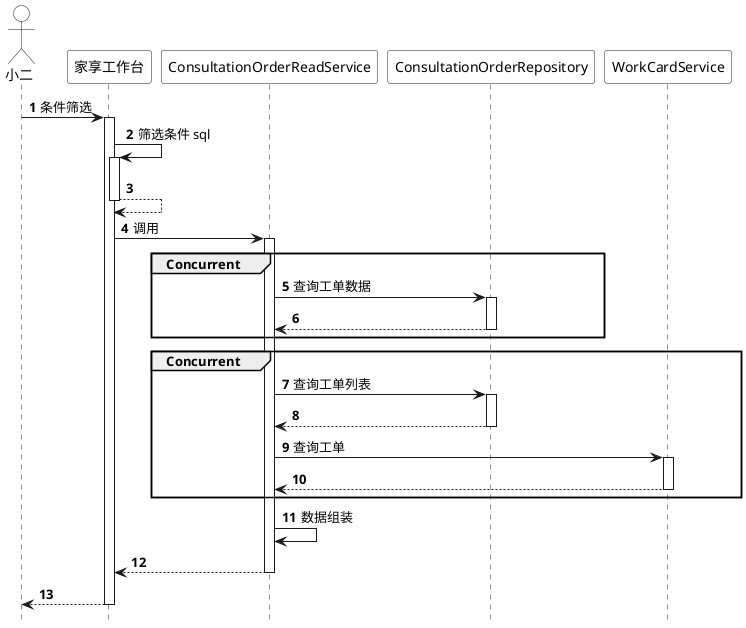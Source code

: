 @startuml
'https://plantuml.com/sequence-diagram

'隐藏脚注
hide footbox

'使用 toy 主题


'编号
autonumber 1

'隐藏孤立的参与者
hide unlinked

'文字对齐，向左对齐
skinparam sequenceMessageAlign left

'箭头粗度
skinparam sequenceArrowThickness 1

' 皮肤
skinparam sequence {
    ParticipantBackgroundColor #white
       ParticipantFontColor black
       ActorBackgroundColor white
       ActorFontColor black
}

actor 小二 as admin
participant 家享工作台 as workbench
participant ConsultationOrderReadService as consultationOrderReadService
participant ConsultationOrderRepository as consultationOrderRepository
participant WorkCardService as workCardService

admin -> workbench : 条件筛选
activate workbench

workbench -> workbench : 筛选条件 sql
activate workbench
return

workbench -> consultationOrderReadService : 调用
activate consultationOrderReadService

group Concurrent
    consultationOrderReadService -> consultationOrderRepository : 查询工单数据
    activate consultationOrderRepository
    return
end

group Concurrent
    consultationOrderReadService -> consultationOrderRepository : 查询工单列表
    activate consultationOrderRepository
    return

    consultationOrderReadService -> workCardService : 查询工单
    activate workCardService
    return
end

consultationOrderReadService -> consultationOrderReadService : 数据组装
return

return





@enduml